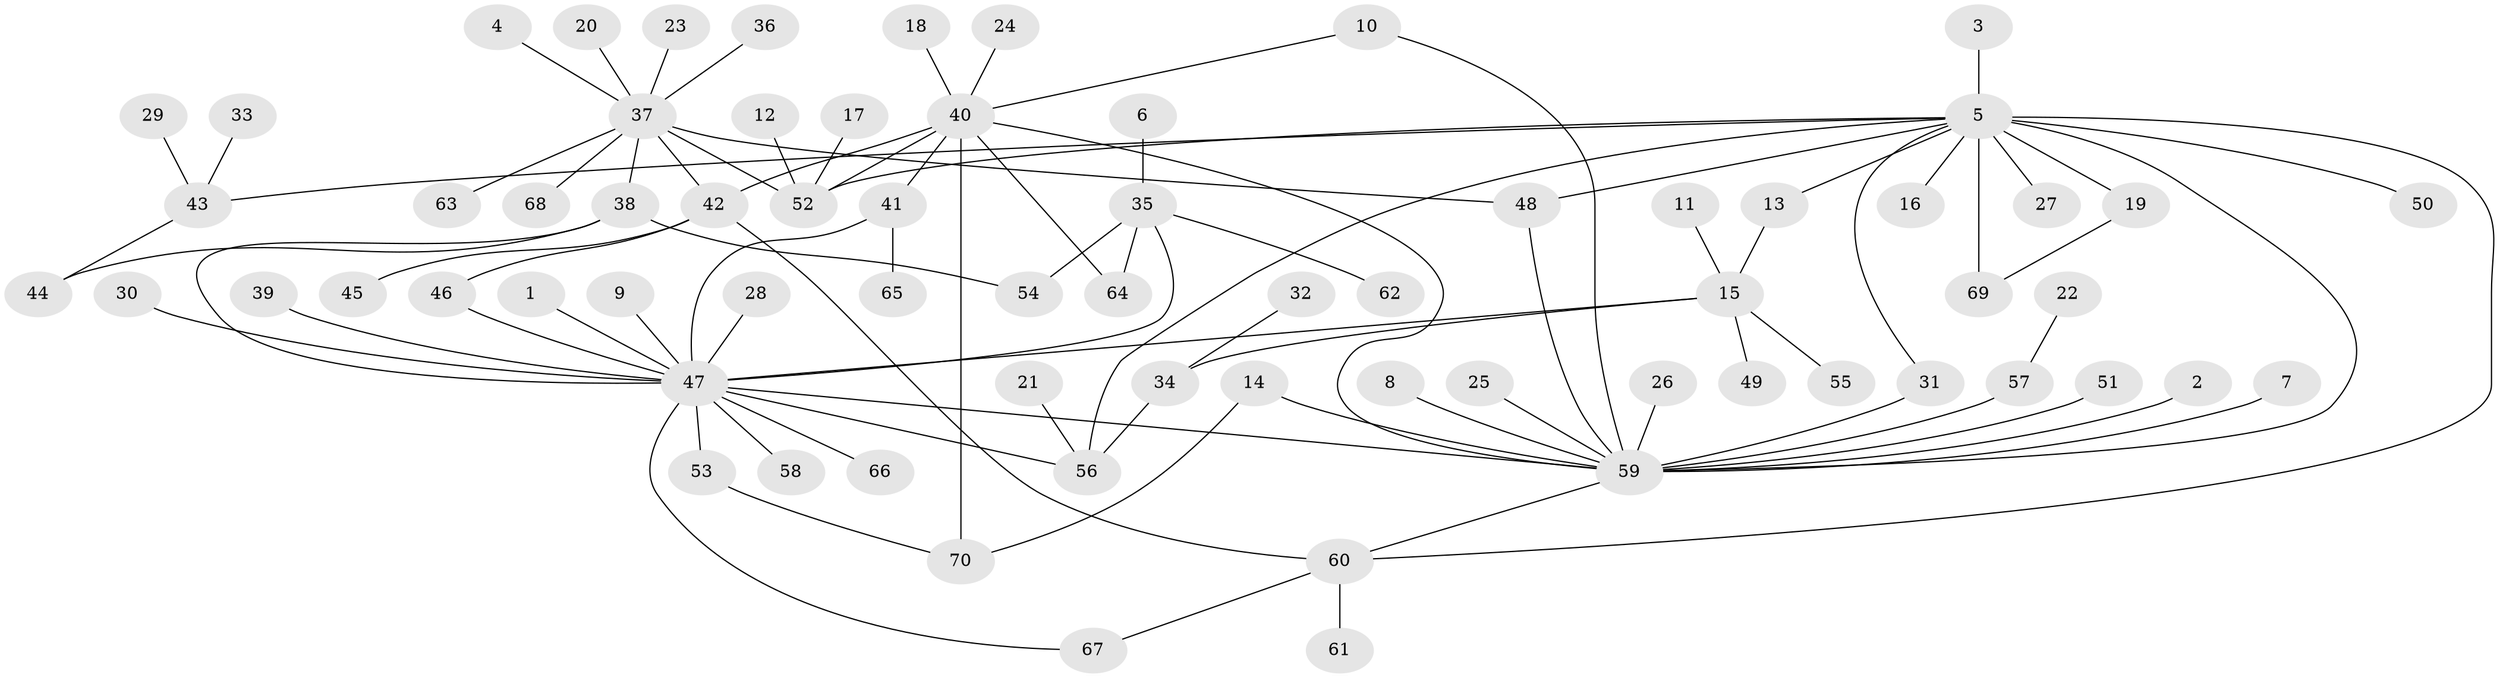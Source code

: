 // original degree distribution, {18: 0.007246376811594203, 2: 0.2246376811594203, 16: 0.007246376811594203, 7: 0.014492753623188406, 1: 0.5, 3: 0.13043478260869565, 17: 0.007246376811594203, 9: 0.007246376811594203, 5: 0.021739130434782608, 4: 0.07246376811594203, 8: 0.007246376811594203}
// Generated by graph-tools (version 1.1) at 2025/49/03/09/25 03:49:52]
// undirected, 70 vertices, 90 edges
graph export_dot {
graph [start="1"]
  node [color=gray90,style=filled];
  1;
  2;
  3;
  4;
  5;
  6;
  7;
  8;
  9;
  10;
  11;
  12;
  13;
  14;
  15;
  16;
  17;
  18;
  19;
  20;
  21;
  22;
  23;
  24;
  25;
  26;
  27;
  28;
  29;
  30;
  31;
  32;
  33;
  34;
  35;
  36;
  37;
  38;
  39;
  40;
  41;
  42;
  43;
  44;
  45;
  46;
  47;
  48;
  49;
  50;
  51;
  52;
  53;
  54;
  55;
  56;
  57;
  58;
  59;
  60;
  61;
  62;
  63;
  64;
  65;
  66;
  67;
  68;
  69;
  70;
  1 -- 47 [weight=1.0];
  2 -- 59 [weight=1.0];
  3 -- 5 [weight=1.0];
  4 -- 37 [weight=1.0];
  5 -- 13 [weight=1.0];
  5 -- 16 [weight=1.0];
  5 -- 19 [weight=2.0];
  5 -- 27 [weight=1.0];
  5 -- 31 [weight=1.0];
  5 -- 43 [weight=1.0];
  5 -- 48 [weight=1.0];
  5 -- 50 [weight=1.0];
  5 -- 52 [weight=1.0];
  5 -- 56 [weight=1.0];
  5 -- 59 [weight=2.0];
  5 -- 60 [weight=1.0];
  5 -- 69 [weight=1.0];
  6 -- 35 [weight=1.0];
  7 -- 59 [weight=1.0];
  8 -- 59 [weight=1.0];
  9 -- 47 [weight=1.0];
  10 -- 40 [weight=1.0];
  10 -- 59 [weight=1.0];
  11 -- 15 [weight=1.0];
  12 -- 52 [weight=1.0];
  13 -- 15 [weight=1.0];
  14 -- 59 [weight=1.0];
  14 -- 70 [weight=1.0];
  15 -- 34 [weight=1.0];
  15 -- 47 [weight=1.0];
  15 -- 49 [weight=1.0];
  15 -- 55 [weight=1.0];
  17 -- 52 [weight=1.0];
  18 -- 40 [weight=1.0];
  19 -- 69 [weight=1.0];
  20 -- 37 [weight=1.0];
  21 -- 56 [weight=1.0];
  22 -- 57 [weight=1.0];
  23 -- 37 [weight=1.0];
  24 -- 40 [weight=1.0];
  25 -- 59 [weight=1.0];
  26 -- 59 [weight=1.0];
  28 -- 47 [weight=1.0];
  29 -- 43 [weight=1.0];
  30 -- 47 [weight=1.0];
  31 -- 59 [weight=1.0];
  32 -- 34 [weight=1.0];
  33 -- 43 [weight=1.0];
  34 -- 56 [weight=1.0];
  35 -- 47 [weight=1.0];
  35 -- 54 [weight=1.0];
  35 -- 62 [weight=1.0];
  35 -- 64 [weight=1.0];
  36 -- 37 [weight=1.0];
  37 -- 38 [weight=1.0];
  37 -- 42 [weight=1.0];
  37 -- 48 [weight=1.0];
  37 -- 52 [weight=1.0];
  37 -- 63 [weight=1.0];
  37 -- 68 [weight=1.0];
  38 -- 44 [weight=1.0];
  38 -- 47 [weight=1.0];
  38 -- 54 [weight=1.0];
  39 -- 47 [weight=1.0];
  40 -- 41 [weight=1.0];
  40 -- 42 [weight=1.0];
  40 -- 52 [weight=1.0];
  40 -- 59 [weight=1.0];
  40 -- 64 [weight=1.0];
  40 -- 70 [weight=1.0];
  41 -- 47 [weight=1.0];
  41 -- 65 [weight=1.0];
  42 -- 45 [weight=1.0];
  42 -- 46 [weight=1.0];
  42 -- 60 [weight=1.0];
  43 -- 44 [weight=1.0];
  46 -- 47 [weight=1.0];
  47 -- 53 [weight=1.0];
  47 -- 56 [weight=1.0];
  47 -- 58 [weight=1.0];
  47 -- 59 [weight=1.0];
  47 -- 66 [weight=1.0];
  47 -- 67 [weight=1.0];
  48 -- 59 [weight=1.0];
  51 -- 59 [weight=1.0];
  53 -- 70 [weight=1.0];
  57 -- 59 [weight=1.0];
  59 -- 60 [weight=1.0];
  60 -- 61 [weight=1.0];
  60 -- 67 [weight=1.0];
}
